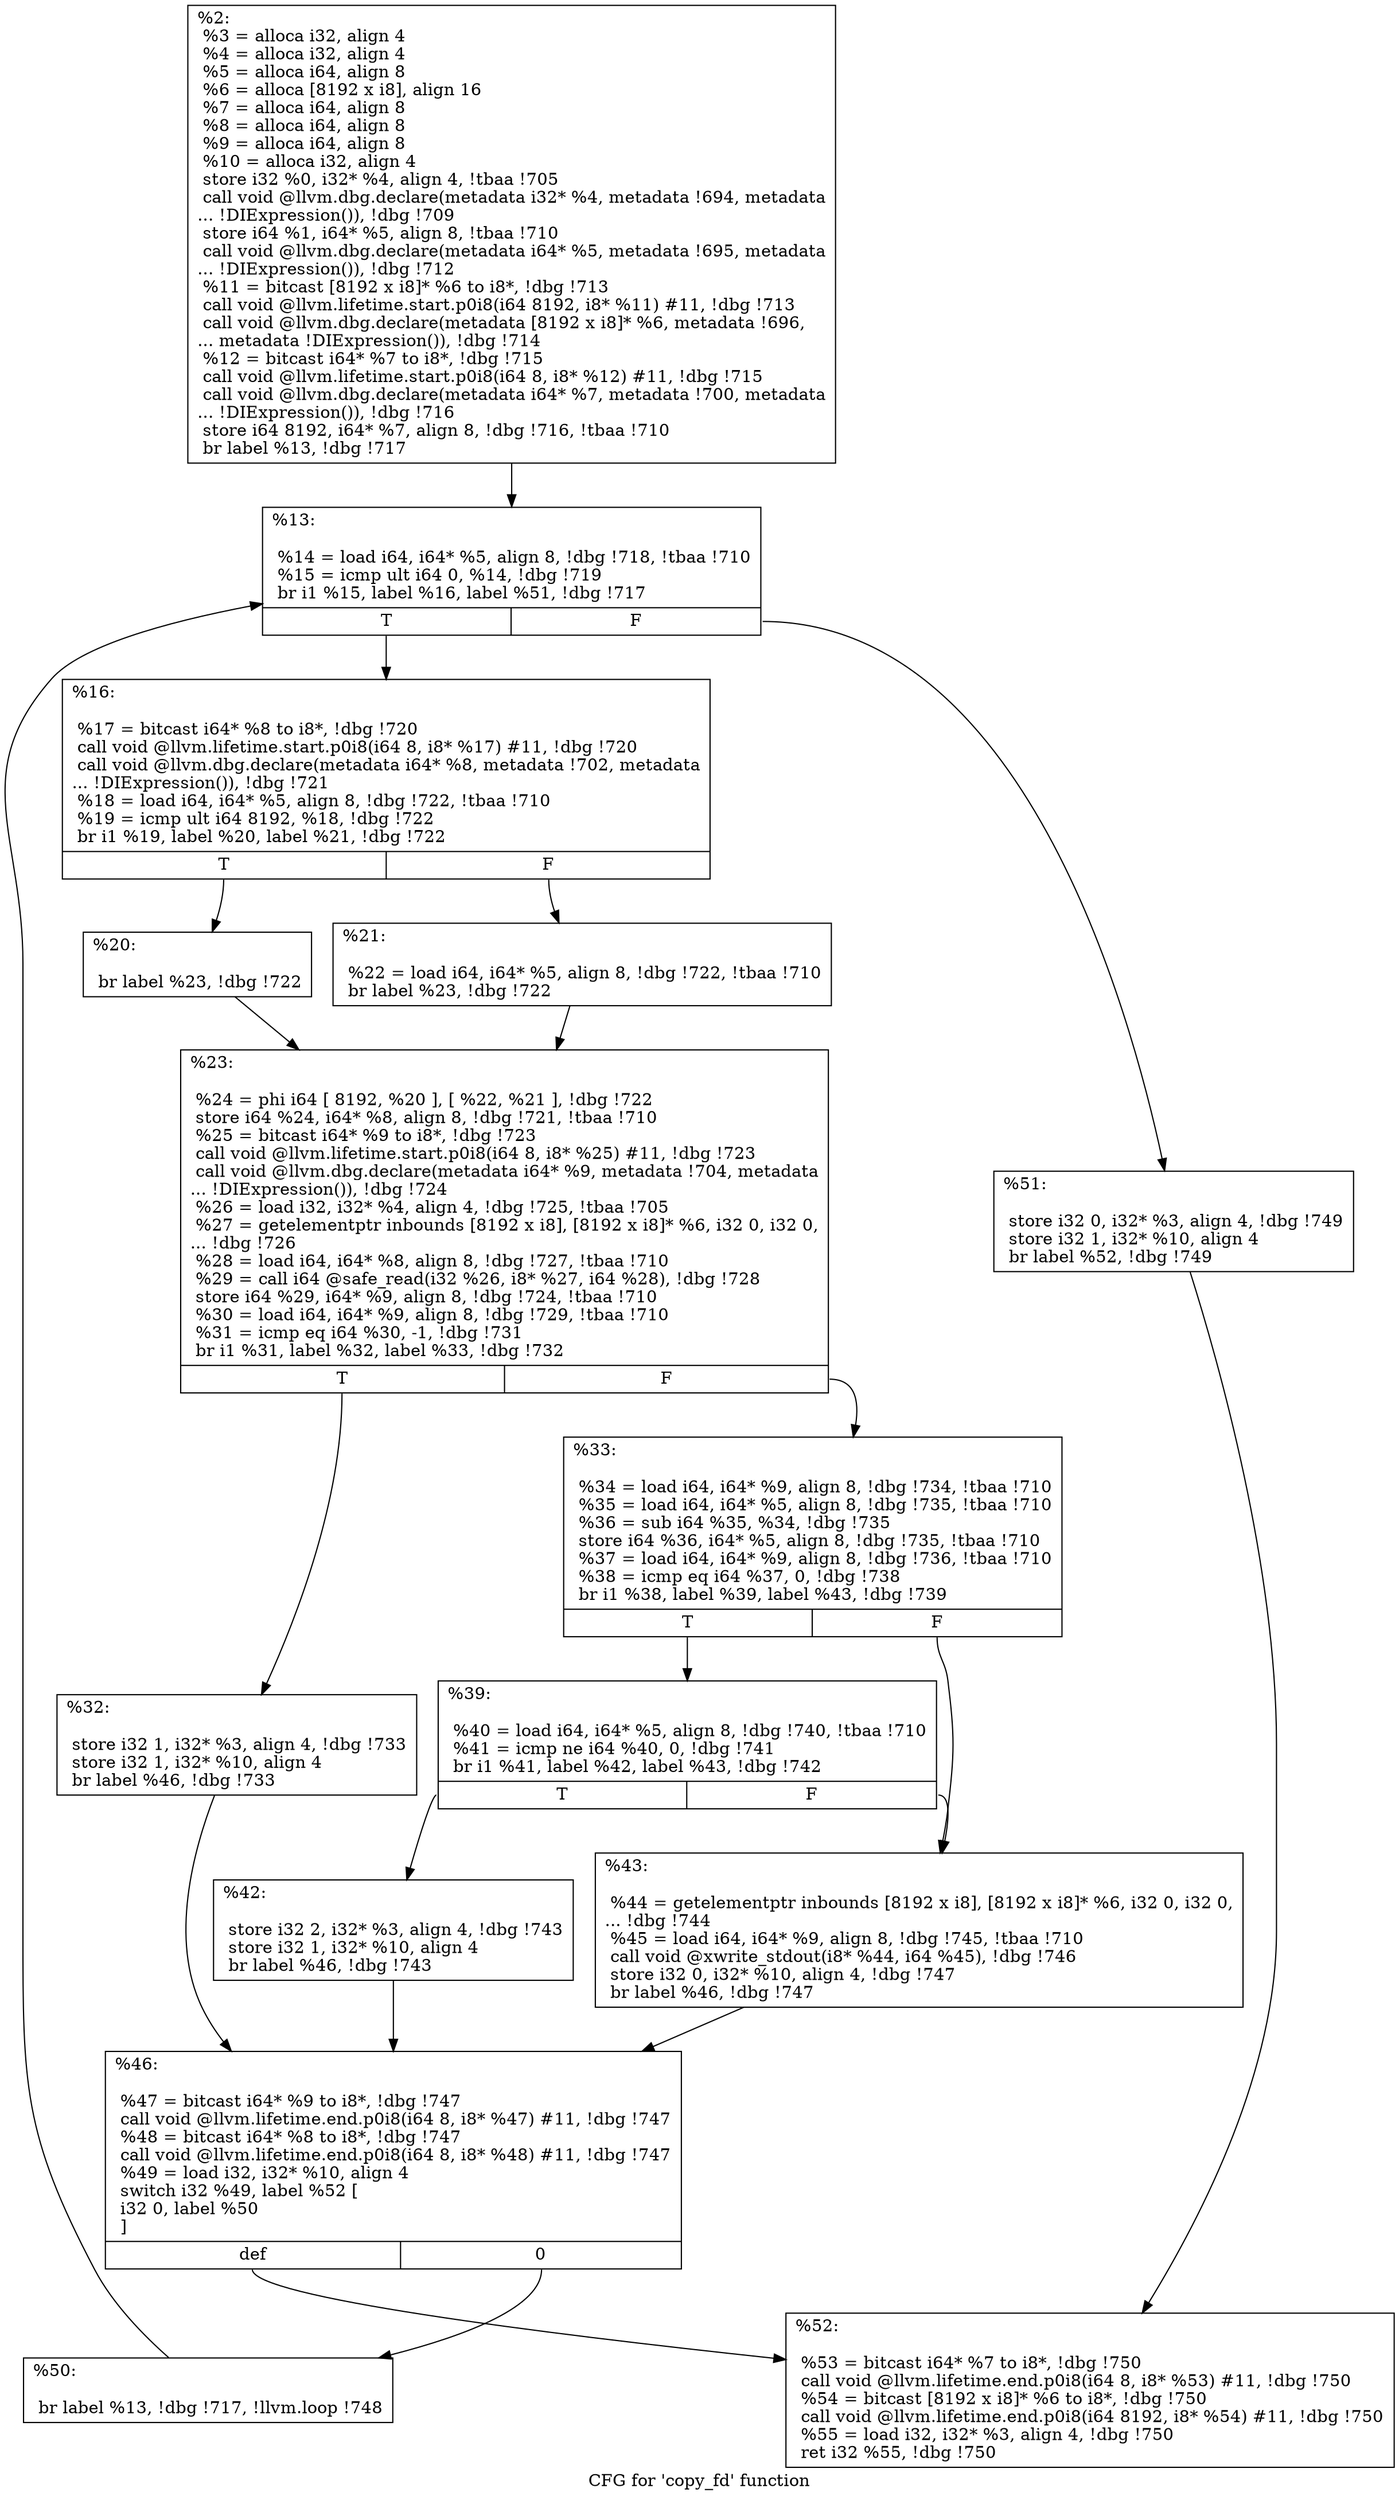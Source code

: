 digraph "CFG for 'copy_fd' function" {
	label="CFG for 'copy_fd' function";

	Node0x218a890 [shape=record,label="{%2:\l  %3 = alloca i32, align 4\l  %4 = alloca i32, align 4\l  %5 = alloca i64, align 8\l  %6 = alloca [8192 x i8], align 16\l  %7 = alloca i64, align 8\l  %8 = alloca i64, align 8\l  %9 = alloca i64, align 8\l  %10 = alloca i32, align 4\l  store i32 %0, i32* %4, align 4, !tbaa !705\l  call void @llvm.dbg.declare(metadata i32* %4, metadata !694, metadata\l... !DIExpression()), !dbg !709\l  store i64 %1, i64* %5, align 8, !tbaa !710\l  call void @llvm.dbg.declare(metadata i64* %5, metadata !695, metadata\l... !DIExpression()), !dbg !712\l  %11 = bitcast [8192 x i8]* %6 to i8*, !dbg !713\l  call void @llvm.lifetime.start.p0i8(i64 8192, i8* %11) #11, !dbg !713\l  call void @llvm.dbg.declare(metadata [8192 x i8]* %6, metadata !696,\l... metadata !DIExpression()), !dbg !714\l  %12 = bitcast i64* %7 to i8*, !dbg !715\l  call void @llvm.lifetime.start.p0i8(i64 8, i8* %12) #11, !dbg !715\l  call void @llvm.dbg.declare(metadata i64* %7, metadata !700, metadata\l... !DIExpression()), !dbg !716\l  store i64 8192, i64* %7, align 8, !dbg !716, !tbaa !710\l  br label %13, !dbg !717\l}"];
	Node0x218a890 -> Node0x218a9c0;
	Node0x218a9c0 [shape=record,label="{%13:\l\l  %14 = load i64, i64* %5, align 8, !dbg !718, !tbaa !710\l  %15 = icmp ult i64 0, %14, !dbg !719\l  br i1 %15, label %16, label %51, !dbg !717\l|{<s0>T|<s1>F}}"];
	Node0x218a9c0:s0 -> Node0x218aa10;
	Node0x218a9c0:s1 -> Node0x218ad80;
	Node0x218aa10 [shape=record,label="{%16:\l\l  %17 = bitcast i64* %8 to i8*, !dbg !720\l  call void @llvm.lifetime.start.p0i8(i64 8, i8* %17) #11, !dbg !720\l  call void @llvm.dbg.declare(metadata i64* %8, metadata !702, metadata\l... !DIExpression()), !dbg !721\l  %18 = load i64, i64* %5, align 8, !dbg !722, !tbaa !710\l  %19 = icmp ult i64 8192, %18, !dbg !722\l  br i1 %19, label %20, label %21, !dbg !722\l|{<s0>T|<s1>F}}"];
	Node0x218aa10:s0 -> Node0x218aa60;
	Node0x218aa10:s1 -> Node0x218aab0;
	Node0x218aa60 [shape=record,label="{%20:\l\l  br label %23, !dbg !722\l}"];
	Node0x218aa60 -> Node0x218ab00;
	Node0x218aab0 [shape=record,label="{%21:\l\l  %22 = load i64, i64* %5, align 8, !dbg !722, !tbaa !710\l  br label %23, !dbg !722\l}"];
	Node0x218aab0 -> Node0x218ab00;
	Node0x218ab00 [shape=record,label="{%23:\l\l  %24 = phi i64 [ 8192, %20 ], [ %22, %21 ], !dbg !722\l  store i64 %24, i64* %8, align 8, !dbg !721, !tbaa !710\l  %25 = bitcast i64* %9 to i8*, !dbg !723\l  call void @llvm.lifetime.start.p0i8(i64 8, i8* %25) #11, !dbg !723\l  call void @llvm.dbg.declare(metadata i64* %9, metadata !704, metadata\l... !DIExpression()), !dbg !724\l  %26 = load i32, i32* %4, align 4, !dbg !725, !tbaa !705\l  %27 = getelementptr inbounds [8192 x i8], [8192 x i8]* %6, i32 0, i32 0,\l... !dbg !726\l  %28 = load i64, i64* %8, align 8, !dbg !727, !tbaa !710\l  %29 = call i64 @safe_read(i32 %26, i8* %27, i64 %28), !dbg !728\l  store i64 %29, i64* %9, align 8, !dbg !724, !tbaa !710\l  %30 = load i64, i64* %9, align 8, !dbg !729, !tbaa !710\l  %31 = icmp eq i64 %30, -1, !dbg !731\l  br i1 %31, label %32, label %33, !dbg !732\l|{<s0>T|<s1>F}}"];
	Node0x218ab00:s0 -> Node0x218ab50;
	Node0x218ab00:s1 -> Node0x218aba0;
	Node0x218ab50 [shape=record,label="{%32:\l\l  store i32 1, i32* %3, align 4, !dbg !733\l  store i32 1, i32* %10, align 4\l  br label %46, !dbg !733\l}"];
	Node0x218ab50 -> Node0x218ace0;
	Node0x218aba0 [shape=record,label="{%33:\l\l  %34 = load i64, i64* %9, align 8, !dbg !734, !tbaa !710\l  %35 = load i64, i64* %5, align 8, !dbg !735, !tbaa !710\l  %36 = sub i64 %35, %34, !dbg !735\l  store i64 %36, i64* %5, align 8, !dbg !735, !tbaa !710\l  %37 = load i64, i64* %9, align 8, !dbg !736, !tbaa !710\l  %38 = icmp eq i64 %37, 0, !dbg !738\l  br i1 %38, label %39, label %43, !dbg !739\l|{<s0>T|<s1>F}}"];
	Node0x218aba0:s0 -> Node0x218abf0;
	Node0x218aba0:s1 -> Node0x218ac90;
	Node0x218abf0 [shape=record,label="{%39:\l\l  %40 = load i64, i64* %5, align 8, !dbg !740, !tbaa !710\l  %41 = icmp ne i64 %40, 0, !dbg !741\l  br i1 %41, label %42, label %43, !dbg !742\l|{<s0>T|<s1>F}}"];
	Node0x218abf0:s0 -> Node0x218ac40;
	Node0x218abf0:s1 -> Node0x218ac90;
	Node0x218ac40 [shape=record,label="{%42:\l\l  store i32 2, i32* %3, align 4, !dbg !743\l  store i32 1, i32* %10, align 4\l  br label %46, !dbg !743\l}"];
	Node0x218ac40 -> Node0x218ace0;
	Node0x218ac90 [shape=record,label="{%43:\l\l  %44 = getelementptr inbounds [8192 x i8], [8192 x i8]* %6, i32 0, i32 0,\l... !dbg !744\l  %45 = load i64, i64* %9, align 8, !dbg !745, !tbaa !710\l  call void @xwrite_stdout(i8* %44, i64 %45), !dbg !746\l  store i32 0, i32* %10, align 4, !dbg !747\l  br label %46, !dbg !747\l}"];
	Node0x218ac90 -> Node0x218ace0;
	Node0x218ace0 [shape=record,label="{%46:\l\l  %47 = bitcast i64* %9 to i8*, !dbg !747\l  call void @llvm.lifetime.end.p0i8(i64 8, i8* %47) #11, !dbg !747\l  %48 = bitcast i64* %8 to i8*, !dbg !747\l  call void @llvm.lifetime.end.p0i8(i64 8, i8* %48) #11, !dbg !747\l  %49 = load i32, i32* %10, align 4\l  switch i32 %49, label %52 [\l    i32 0, label %50\l  ]\l|{<s0>def|<s1>0}}"];
	Node0x218ace0:s0 -> Node0x218add0;
	Node0x218ace0:s1 -> Node0x218ad30;
	Node0x218ad30 [shape=record,label="{%50:\l\l  br label %13, !dbg !717, !llvm.loop !748\l}"];
	Node0x218ad30 -> Node0x218a9c0;
	Node0x218ad80 [shape=record,label="{%51:\l\l  store i32 0, i32* %3, align 4, !dbg !749\l  store i32 1, i32* %10, align 4\l  br label %52, !dbg !749\l}"];
	Node0x218ad80 -> Node0x218add0;
	Node0x218add0 [shape=record,label="{%52:\l\l  %53 = bitcast i64* %7 to i8*, !dbg !750\l  call void @llvm.lifetime.end.p0i8(i64 8, i8* %53) #11, !dbg !750\l  %54 = bitcast [8192 x i8]* %6 to i8*, !dbg !750\l  call void @llvm.lifetime.end.p0i8(i64 8192, i8* %54) #11, !dbg !750\l  %55 = load i32, i32* %3, align 4, !dbg !750\l  ret i32 %55, !dbg !750\l}"];
}
